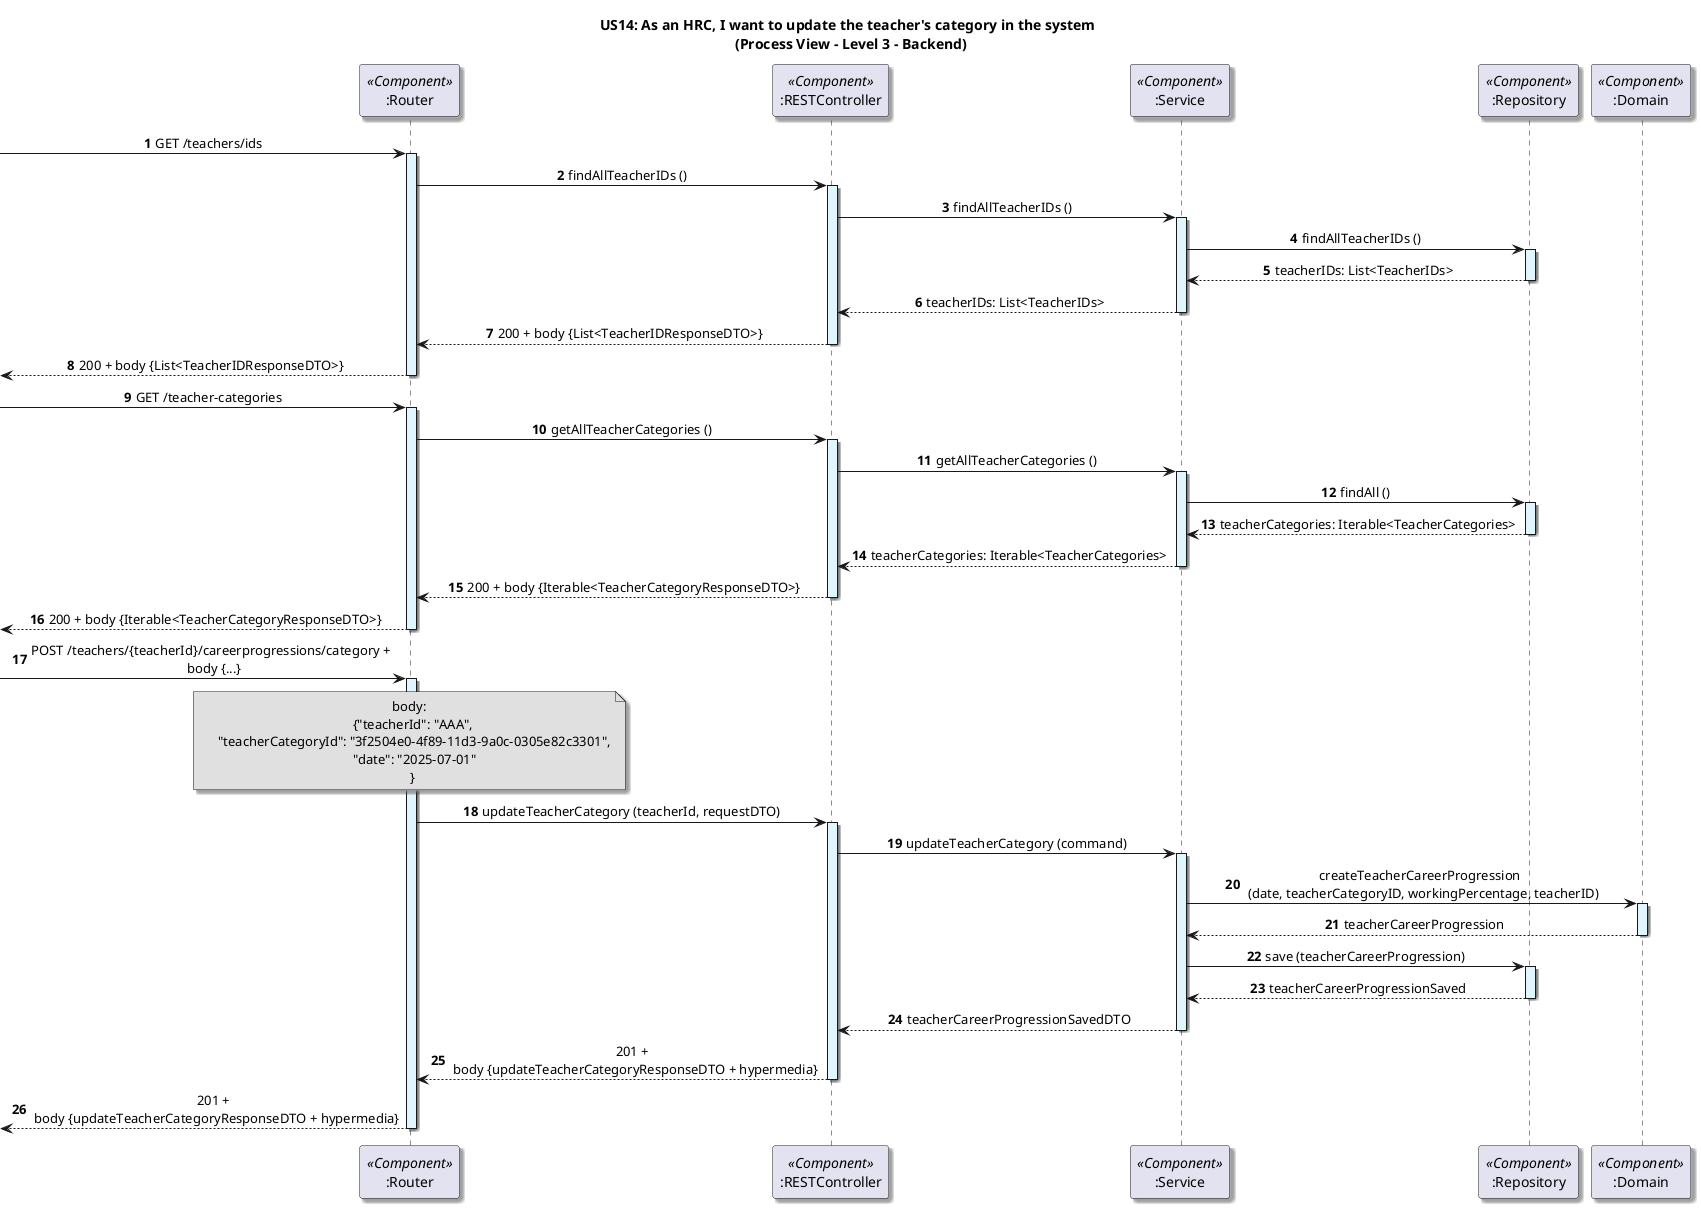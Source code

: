 @startuml

title US14: As an HRC, I want to update the teacher's category in the system \n (Process View - Level 3 - Backend)

skinparam defaultTextAlignment center
skinparam shadowing true

autonumber

participant ":Router" as router <<Component>>
participant ":RESTController" as controller <<Component>>
participant ":Service" as service <<Component>>
participant ":Repository" as repository <<Component>>
participant ":Domain" as domain <<Component>>

' findAllTeacherIDs method '

-> router: GET /teachers/ids
activate router #E1F5FE

router -> controller: findAllTeacherIDs ()
activate controller #E1F5FE

controller -> service: findAllTeacherIDs ()
activate service #E1F5FE

service -> repository: findAllTeacherIDs ()
activate repository #E1F5FE

repository --> service: teacherIDs: List<TeacherIDs>
deactivate repository

service --> controller: teacherIDs: List<TeacherIDs>
deactivate service

controller --> router: 200 + body {List<TeacherIDResponseDTO>}
deactivate controller

<-- router: 200 + body {List<TeacherIDResponseDTO>}
deactivate router

' getAllTeacherCategories method '

-> router: GET /teacher-categories
activate router #E1F5FE

router -> controller: getAllTeacherCategories ()
activate controller #E1F5FE

controller -> service: getAllTeacherCategories ()
activate service #E1F5FE

service -> repository: findAll ()
activate repository #E1F5FE

repository --> service: teacherCategories: Iterable<TeacherCategories>
deactivate repository

service --> controller: teacherCategories: Iterable<TeacherCategories>
deactivate service

controller --> router: 200 + body {Iterable<TeacherCategoryResponseDTO>}
deactivate controller

<-- router: 200 + body {Iterable<TeacherCategoryResponseDTO>}
deactivate router

' updateTeacherCategory method '

-> router: POST /teachers/{teacherId}/careerprogressions/category + \n body {...}
activate router #E1F5FE

note over router #E0E0E0
  body:
    {"teacherId": "AAA",
     "teacherCategoryId": "3f2504e0-4f89-11d3-9a0c-0305e82c3301",
     "date": "2025-07-01"
    }
end note

router -> controller: updateTeacherCategory (teacherId, requestDTO)
activate controller #E1F5FE

controller -> service: updateTeacherCategory (command)
activate service #E1F5FE

service -> domain: createTeacherCareerProgression \n (date, teacherCategoryID, workingPercentage, teacherID)
activate domain #E1F5FE

domain --> service: teacherCareerProgression
deactivate domain

service -> repository: save (teacherCareerProgression)
activate repository #E1F5FE

repository --> service: teacherCareerProgressionSaved
deactivate repository

service --> controller: teacherCareerProgressionSavedDTO
deactivate service

controller --> router: 201 + \n body {updateTeacherCategoryResponseDTO + hypermedia}
deactivate controller

<-- router: 201 + \n body {updateTeacherCategoryResponseDTO + hypermedia}
deactivate router

@enduml